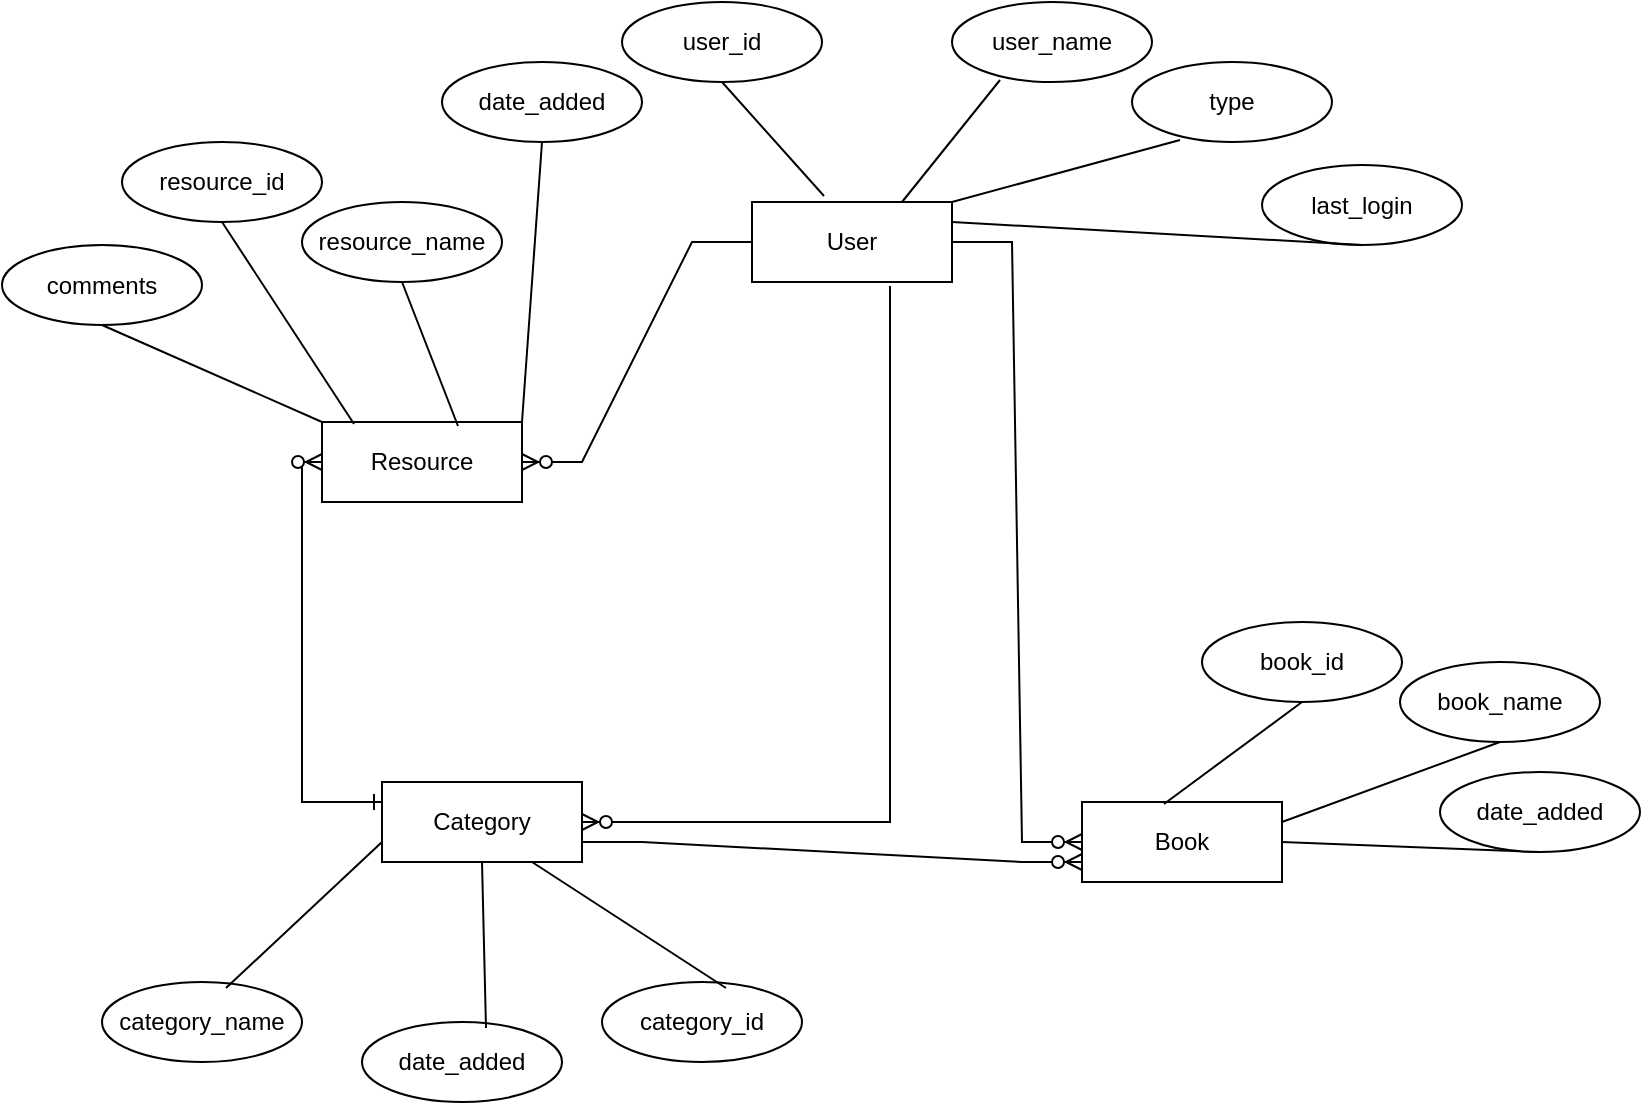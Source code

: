 <mxfile version="22.1.5" type="github">
  <diagram id="R2lEEEUBdFMjLlhIrx00" name="Page-1">
    <mxGraphModel dx="1942" dy="516" grid="1" gridSize="10" guides="1" tooltips="1" connect="1" arrows="1" fold="1" page="1" pageScale="1" pageWidth="850" pageHeight="1100" math="0" shadow="0" extFonts="Permanent Marker^https://fonts.googleapis.com/css?family=Permanent+Marker">
      <root>
        <mxCell id="0" />
        <mxCell id="1" parent="0" />
        <mxCell id="pYwxa0pYal24DIkM7k4L-3" value="User" style="whiteSpace=wrap;html=1;align=center;" vertex="1" parent="1">
          <mxGeometry x="325" y="130" width="100" height="40" as="geometry" />
        </mxCell>
        <mxCell id="pYwxa0pYal24DIkM7k4L-6" value="Resource" style="whiteSpace=wrap;html=1;align=center;" vertex="1" parent="1">
          <mxGeometry x="110" y="240" width="100" height="40" as="geometry" />
        </mxCell>
        <mxCell id="pYwxa0pYal24DIkM7k4L-7" value="Book" style="whiteSpace=wrap;html=1;align=center;" vertex="1" parent="1">
          <mxGeometry x="490" y="430" width="100" height="40" as="geometry" />
        </mxCell>
        <mxCell id="pYwxa0pYal24DIkM7k4L-8" value="Category" style="whiteSpace=wrap;html=1;align=center;" vertex="1" parent="1">
          <mxGeometry x="140" y="420" width="100" height="40" as="geometry" />
        </mxCell>
        <mxCell id="pYwxa0pYal24DIkM7k4L-11" value="" style="edgeStyle=entityRelationEdgeStyle;fontSize=12;html=1;endArrow=ERzeroToMany;endFill=1;rounded=0;exitX=1;exitY=0.5;exitDx=0;exitDy=0;entryX=0;entryY=0.5;entryDx=0;entryDy=0;" edge="1" parent="1" source="pYwxa0pYal24DIkM7k4L-3" target="pYwxa0pYal24DIkM7k4L-7">
          <mxGeometry width="100" height="100" relative="1" as="geometry">
            <mxPoint x="370" y="370" as="sourcePoint" />
            <mxPoint x="470" y="270" as="targetPoint" />
          </mxGeometry>
        </mxCell>
        <mxCell id="pYwxa0pYal24DIkM7k4L-12" value="" style="edgeStyle=entityRelationEdgeStyle;fontSize=12;html=1;endArrow=ERzeroToMany;endFill=1;rounded=0;entryX=0;entryY=0.75;entryDx=0;entryDy=0;exitX=1;exitY=0.75;exitDx=0;exitDy=0;" edge="1" parent="1" source="pYwxa0pYal24DIkM7k4L-8" target="pYwxa0pYal24DIkM7k4L-7">
          <mxGeometry width="100" height="100" relative="1" as="geometry">
            <mxPoint x="220" y="360" as="sourcePoint" />
            <mxPoint x="320" y="260" as="targetPoint" />
          </mxGeometry>
        </mxCell>
        <mxCell id="pYwxa0pYal24DIkM7k4L-13" value="" style="edgeStyle=entityRelationEdgeStyle;fontSize=12;html=1;endArrow=ERzeroToMany;endFill=1;rounded=0;exitX=0;exitY=0.5;exitDx=0;exitDy=0;entryX=1;entryY=0.5;entryDx=0;entryDy=0;" edge="1" parent="1" source="pYwxa0pYal24DIkM7k4L-3" target="pYwxa0pYal24DIkM7k4L-6">
          <mxGeometry width="100" height="100" relative="1" as="geometry">
            <mxPoint x="200" y="210" as="sourcePoint" />
            <mxPoint x="180" y="170" as="targetPoint" />
            <Array as="points">
              <mxPoint x="180" y="160" />
            </Array>
          </mxGeometry>
        </mxCell>
        <mxCell id="pYwxa0pYal24DIkM7k4L-14" value="" style="edgeStyle=elbowEdgeStyle;fontSize=12;html=1;endArrow=ERzeroToMany;endFill=1;rounded=0;entryX=0;entryY=0.5;entryDx=0;entryDy=0;startArrow=ERone;startFill=0;exitX=0;exitY=0.25;exitDx=0;exitDy=0;" edge="1" parent="1" source="pYwxa0pYal24DIkM7k4L-8" target="pYwxa0pYal24DIkM7k4L-6">
          <mxGeometry width="100" height="100" relative="1" as="geometry">
            <mxPoint x="240" y="350" as="sourcePoint" />
            <mxPoint x="90" y="170" as="targetPoint" />
            <Array as="points">
              <mxPoint x="100" y="340" />
            </Array>
          </mxGeometry>
        </mxCell>
        <mxCell id="pYwxa0pYal24DIkM7k4L-15" value="" style="edgeStyle=elbowEdgeStyle;fontSize=12;html=1;endArrow=ERzeroToMany;endFill=1;rounded=0;entryX=1;entryY=0.5;entryDx=0;entryDy=0;exitX=0.69;exitY=1.05;exitDx=0;exitDy=0;exitPerimeter=0;" edge="1" parent="1" source="pYwxa0pYal24DIkM7k4L-3" target="pYwxa0pYal24DIkM7k4L-8">
          <mxGeometry width="100" height="100" relative="1" as="geometry">
            <mxPoint x="401" y="200" as="sourcePoint" />
            <mxPoint x="270" y="457" as="targetPoint" />
            <Array as="points">
              <mxPoint x="394" y="310" />
            </Array>
          </mxGeometry>
        </mxCell>
        <mxCell id="pYwxa0pYal24DIkM7k4L-16" value="user_id" style="ellipse;whiteSpace=wrap;html=1;align=center;" vertex="1" parent="1">
          <mxGeometry x="260" y="30" width="100" height="40" as="geometry" />
        </mxCell>
        <mxCell id="pYwxa0pYal24DIkM7k4L-17" value="user_name" style="ellipse;whiteSpace=wrap;html=1;align=center;" vertex="1" parent="1">
          <mxGeometry x="425" y="30" width="100" height="40" as="geometry" />
        </mxCell>
        <mxCell id="pYwxa0pYal24DIkM7k4L-18" value="" style="endArrow=none;html=1;rounded=0;entryX=0.36;entryY=-0.075;entryDx=0;entryDy=0;entryPerimeter=0;exitX=0.5;exitY=1;exitDx=0;exitDy=0;" edge="1" parent="1" source="pYwxa0pYal24DIkM7k4L-16" target="pYwxa0pYal24DIkM7k4L-3">
          <mxGeometry relative="1" as="geometry">
            <mxPoint x="340" y="90" as="sourcePoint" />
            <mxPoint x="485" y="69" as="targetPoint" />
          </mxGeometry>
        </mxCell>
        <mxCell id="pYwxa0pYal24DIkM7k4L-19" value="" style="endArrow=none;html=1;rounded=0;exitX=0.75;exitY=0;exitDx=0;exitDy=0;entryX=0.24;entryY=0.975;entryDx=0;entryDy=0;entryPerimeter=0;" edge="1" parent="1" source="pYwxa0pYal24DIkM7k4L-3" target="pYwxa0pYal24DIkM7k4L-17">
          <mxGeometry relative="1" as="geometry">
            <mxPoint x="395" y="120" as="sourcePoint" />
            <mxPoint x="555" y="120" as="targetPoint" />
          </mxGeometry>
        </mxCell>
        <mxCell id="pYwxa0pYal24DIkM7k4L-20" value="" style="endArrow=none;html=1;rounded=0;exitX=1;exitY=0;exitDx=0;exitDy=0;entryX=0.24;entryY=0.975;entryDx=0;entryDy=0;entryPerimeter=0;" edge="1" target="pYwxa0pYal24DIkM7k4L-21" parent="1" source="pYwxa0pYal24DIkM7k4L-3">
          <mxGeometry relative="1" as="geometry">
            <mxPoint x="490" y="160" as="sourcePoint" />
            <mxPoint x="645" y="150" as="targetPoint" />
          </mxGeometry>
        </mxCell>
        <mxCell id="pYwxa0pYal24DIkM7k4L-21" value="type" style="ellipse;whiteSpace=wrap;html=1;align=center;" vertex="1" parent="1">
          <mxGeometry x="515" y="60" width="100" height="40" as="geometry" />
        </mxCell>
        <mxCell id="pYwxa0pYal24DIkM7k4L-22" value="last_login" style="ellipse;whiteSpace=wrap;html=1;align=center;" vertex="1" parent="1">
          <mxGeometry x="580" y="111.5" width="100" height="40" as="geometry" />
        </mxCell>
        <mxCell id="pYwxa0pYal24DIkM7k4L-23" value="" style="endArrow=none;html=1;rounded=0;entryX=1;entryY=0.25;entryDx=0;entryDy=0;exitX=0.5;exitY=1;exitDx=0;exitDy=0;" edge="1" source="pYwxa0pYal24DIkM7k4L-22" parent="1" target="pYwxa0pYal24DIkM7k4L-3">
          <mxGeometry relative="1" as="geometry">
            <mxPoint x="660" y="171.5" as="sourcePoint" />
            <mxPoint x="681" y="208.5" as="targetPoint" />
          </mxGeometry>
        </mxCell>
        <mxCell id="pYwxa0pYal24DIkM7k4L-24" value="resource_id" style="ellipse;whiteSpace=wrap;html=1;align=center;" vertex="1" parent="1">
          <mxGeometry x="10" y="100" width="100" height="40" as="geometry" />
        </mxCell>
        <mxCell id="pYwxa0pYal24DIkM7k4L-25" value="" style="endArrow=none;html=1;rounded=0;entryX=0.16;entryY=0.025;entryDx=0;entryDy=0;entryPerimeter=0;exitX=0.5;exitY=1;exitDx=0;exitDy=0;" edge="1" source="pYwxa0pYal24DIkM7k4L-24" parent="1" target="pYwxa0pYal24DIkM7k4L-6">
          <mxGeometry relative="1" as="geometry">
            <mxPoint x="69" y="103" as="sourcePoint" />
            <mxPoint x="90" y="140" as="targetPoint" />
          </mxGeometry>
        </mxCell>
        <mxCell id="pYwxa0pYal24DIkM7k4L-26" value="resource_name" style="ellipse;whiteSpace=wrap;html=1;align=center;" vertex="1" parent="1">
          <mxGeometry x="100" y="130" width="100" height="40" as="geometry" />
        </mxCell>
        <mxCell id="pYwxa0pYal24DIkM7k4L-27" value="" style="endArrow=none;html=1;rounded=0;entryX=0.68;entryY=0.05;entryDx=0;entryDy=0;entryPerimeter=0;exitX=0.5;exitY=1;exitDx=0;exitDy=0;" edge="1" source="pYwxa0pYal24DIkM7k4L-26" parent="1" target="pYwxa0pYal24DIkM7k4L-6">
          <mxGeometry relative="1" as="geometry">
            <mxPoint x="120" y="103" as="sourcePoint" />
            <mxPoint x="141" y="140" as="targetPoint" />
          </mxGeometry>
        </mxCell>
        <mxCell id="pYwxa0pYal24DIkM7k4L-28" value="comments" style="ellipse;whiteSpace=wrap;html=1;align=center;" vertex="1" parent="1">
          <mxGeometry x="-50" y="151.5" width="100" height="40" as="geometry" />
        </mxCell>
        <mxCell id="pYwxa0pYal24DIkM7k4L-29" value="" style="endArrow=none;html=1;rounded=0;entryX=0;entryY=0;entryDx=0;entryDy=0;exitX=0.5;exitY=1;exitDx=0;exitDy=0;" edge="1" source="pYwxa0pYal24DIkM7k4L-28" parent="1" target="pYwxa0pYal24DIkM7k4L-6">
          <mxGeometry relative="1" as="geometry">
            <mxPoint x="-10" y="143" as="sourcePoint" />
            <mxPoint x="47" y="281" as="targetPoint" />
          </mxGeometry>
        </mxCell>
        <mxCell id="pYwxa0pYal24DIkM7k4L-30" value="date_added" style="ellipse;whiteSpace=wrap;html=1;align=center;" vertex="1" parent="1">
          <mxGeometry x="170" y="60" width="100" height="40" as="geometry" />
        </mxCell>
        <mxCell id="pYwxa0pYal24DIkM7k4L-31" value="" style="endArrow=none;html=1;rounded=0;entryX=1;entryY=0;entryDx=0;entryDy=0;exitX=0.5;exitY=1;exitDx=0;exitDy=0;" edge="1" source="pYwxa0pYal24DIkM7k4L-30" parent="1" target="pYwxa0pYal24DIkM7k4L-6">
          <mxGeometry relative="1" as="geometry">
            <mxPoint x="190" y="33" as="sourcePoint" />
            <mxPoint x="248" y="172" as="targetPoint" />
          </mxGeometry>
        </mxCell>
        <mxCell id="pYwxa0pYal24DIkM7k4L-32" value="category_name" style="ellipse;whiteSpace=wrap;html=1;align=center;" vertex="1" parent="1">
          <mxGeometry y="520" width="100" height="40" as="geometry" />
        </mxCell>
        <mxCell id="pYwxa0pYal24DIkM7k4L-33" value="" style="endArrow=none;html=1;rounded=0;entryX=0;entryY=0.75;entryDx=0;entryDy=0;exitX=0.62;exitY=0.075;exitDx=0;exitDy=0;exitPerimeter=0;" edge="1" source="pYwxa0pYal24DIkM7k4L-32" parent="1" target="pYwxa0pYal24DIkM7k4L-8">
          <mxGeometry relative="1" as="geometry">
            <mxPoint x="10" y="371.5" as="sourcePoint" />
            <mxPoint x="130" y="460" as="targetPoint" />
          </mxGeometry>
        </mxCell>
        <mxCell id="pYwxa0pYal24DIkM7k4L-34" value="date_added" style="ellipse;whiteSpace=wrap;html=1;align=center;" vertex="1" parent="1">
          <mxGeometry x="130" y="540" width="100" height="40" as="geometry" />
        </mxCell>
        <mxCell id="pYwxa0pYal24DIkM7k4L-35" value="" style="endArrow=none;html=1;rounded=0;entryX=0.5;entryY=1;entryDx=0;entryDy=0;exitX=0.62;exitY=0.075;exitDx=0;exitDy=0;exitPerimeter=0;" edge="1" source="pYwxa0pYal24DIkM7k4L-34" parent="1" target="pYwxa0pYal24DIkM7k4L-8">
          <mxGeometry relative="1" as="geometry">
            <mxPoint x="90" y="381.5" as="sourcePoint" />
            <mxPoint x="220" y="460" as="targetPoint" />
          </mxGeometry>
        </mxCell>
        <mxCell id="pYwxa0pYal24DIkM7k4L-36" value="book_id" style="ellipse;whiteSpace=wrap;html=1;align=center;" vertex="1" parent="1">
          <mxGeometry x="550" y="340" width="100" height="40" as="geometry" />
        </mxCell>
        <mxCell id="pYwxa0pYal24DIkM7k4L-37" value="" style="endArrow=none;html=1;rounded=0;entryX=0.41;entryY=0.025;entryDx=0;entryDy=0;exitX=0.5;exitY=1;exitDx=0;exitDy=0;entryPerimeter=0;" edge="1" source="pYwxa0pYal24DIkM7k4L-36" parent="1" target="pYwxa0pYal24DIkM7k4L-7">
          <mxGeometry relative="1" as="geometry">
            <mxPoint x="473" y="219.5" as="sourcePoint" />
            <mxPoint x="560" y="300" as="targetPoint" />
          </mxGeometry>
        </mxCell>
        <mxCell id="pYwxa0pYal24DIkM7k4L-38" value="category_id" style="ellipse;whiteSpace=wrap;html=1;align=center;" vertex="1" parent="1">
          <mxGeometry x="250" y="520" width="100" height="40" as="geometry" />
        </mxCell>
        <mxCell id="pYwxa0pYal24DIkM7k4L-39" value="" style="endArrow=none;html=1;rounded=0;entryX=0.75;entryY=1;entryDx=0;entryDy=0;exitX=0.62;exitY=0.075;exitDx=0;exitDy=0;exitPerimeter=0;" edge="1" source="pYwxa0pYal24DIkM7k4L-38" parent="1" target="pYwxa0pYal24DIkM7k4L-8">
          <mxGeometry relative="1" as="geometry">
            <mxPoint x="140" y="381.5" as="sourcePoint" />
            <mxPoint x="225" y="460" as="targetPoint" />
          </mxGeometry>
        </mxCell>
        <mxCell id="pYwxa0pYal24DIkM7k4L-40" value="book_name" style="ellipse;whiteSpace=wrap;html=1;align=center;" vertex="1" parent="1">
          <mxGeometry x="649" y="360" width="100" height="40" as="geometry" />
        </mxCell>
        <mxCell id="pYwxa0pYal24DIkM7k4L-41" value="" style="endArrow=none;html=1;rounded=0;entryX=1;entryY=0.25;entryDx=0;entryDy=0;exitX=0.5;exitY=1;exitDx=0;exitDy=0;" edge="1" source="pYwxa0pYal24DIkM7k4L-40" parent="1" target="pYwxa0pYal24DIkM7k4L-7">
          <mxGeometry relative="1" as="geometry">
            <mxPoint x="572" y="239.5" as="sourcePoint" />
            <mxPoint x="630" y="451" as="targetPoint" />
          </mxGeometry>
        </mxCell>
        <mxCell id="pYwxa0pYal24DIkM7k4L-42" value="" style="endArrow=none;html=1;rounded=0;entryX=1;entryY=0.5;entryDx=0;entryDy=0;exitX=0.5;exitY=1;exitDx=0;exitDy=0;" edge="1" source="pYwxa0pYal24DIkM7k4L-43" parent="1" target="pYwxa0pYal24DIkM7k4L-7">
          <mxGeometry relative="1" as="geometry">
            <mxPoint x="592" y="294.5" as="sourcePoint" />
            <mxPoint x="610" y="485" as="targetPoint" />
          </mxGeometry>
        </mxCell>
        <mxCell id="pYwxa0pYal24DIkM7k4L-43" value="date_added" style="ellipse;whiteSpace=wrap;html=1;align=center;" vertex="1" parent="1">
          <mxGeometry x="669" y="415" width="100" height="40" as="geometry" />
        </mxCell>
      </root>
    </mxGraphModel>
  </diagram>
</mxfile>
